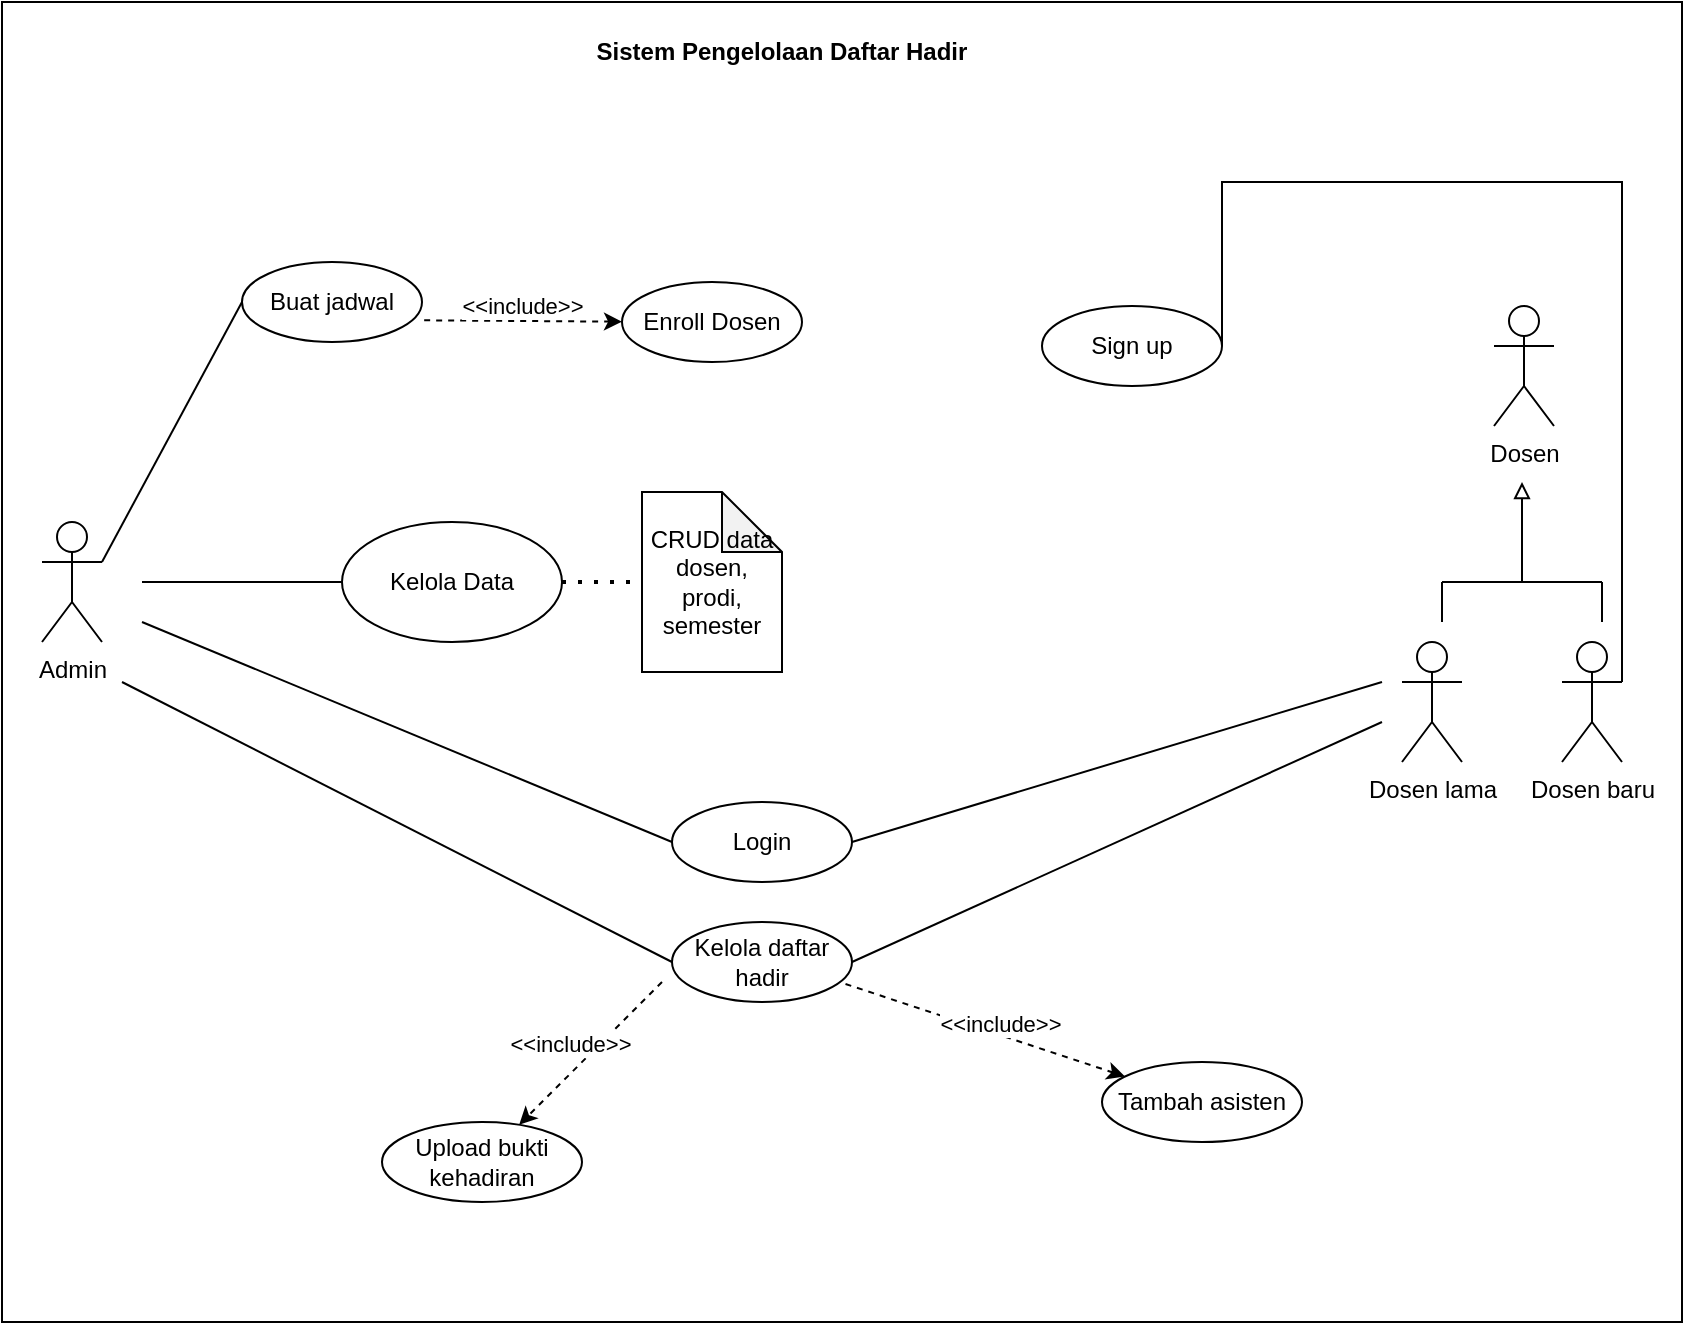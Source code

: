 <mxfile version="20.7.4" type="device"><diagram id="DymWoa69Cfe6yRfZzid2" name="Page-1"><mxGraphModel dx="2523" dy="2055" grid="1" gridSize="10" guides="1" tooltips="1" connect="1" arrows="1" fold="1" page="1" pageScale="1" pageWidth="850" pageHeight="1100" math="0" shadow="0"><root><mxCell id="0"/><mxCell id="1" parent="0"/><mxCell id="U7h6ODjcW3-MOae1THqr-1" value="Admin" style="shape=umlActor;verticalLabelPosition=bottom;verticalAlign=top;html=1;outlineConnect=0;" parent="1" vertex="1"><mxGeometry y="250" width="30" height="60" as="geometry"/></mxCell><mxCell id="U7h6ODjcW3-MOae1THqr-2" value="Dosen" style="shape=umlActor;verticalLabelPosition=bottom;verticalAlign=top;html=1;outlineConnect=0;" parent="1" vertex="1"><mxGeometry x="726" y="142" width="30" height="60" as="geometry"/></mxCell><mxCell id="U7h6ODjcW3-MOae1THqr-6" value="Enroll Dosen" style="ellipse;whiteSpace=wrap;html=1;" parent="1" vertex="1"><mxGeometry x="290" y="130" width="90" height="40" as="geometry"/></mxCell><mxCell id="U7h6ODjcW3-MOae1THqr-10" value="Dosen lama" style="shape=umlActor;verticalLabelPosition=bottom;verticalAlign=top;html=1;outlineConnect=0;" parent="1" vertex="1"><mxGeometry x="680" y="310" width="30" height="60" as="geometry"/></mxCell><mxCell id="U7h6ODjcW3-MOae1THqr-13" value="Dosen baru" style="shape=umlActor;verticalLabelPosition=bottom;verticalAlign=top;html=1;outlineConnect=0;" parent="1" vertex="1"><mxGeometry x="760" y="310" width="30" height="60" as="geometry"/></mxCell><mxCell id="U7h6ODjcW3-MOae1THqr-17" value="Buat jadwal" style="ellipse;whiteSpace=wrap;html=1;" parent="1" vertex="1"><mxGeometry x="100" y="120" width="90" height="40" as="geometry"/></mxCell><mxCell id="U7h6ODjcW3-MOae1THqr-20" value="" style="endArrow=none;html=1;rounded=0;exitX=1;exitY=0.333;exitDx=0;exitDy=0;exitPerimeter=0;entryX=0;entryY=0.5;entryDx=0;entryDy=0;" parent="1" source="U7h6ODjcW3-MOae1THqr-1" target="U7h6ODjcW3-MOae1THqr-17" edge="1"><mxGeometry width="50" height="50" relative="1" as="geometry"><mxPoint x="190" y="440" as="sourcePoint"/><mxPoint x="240" y="390" as="targetPoint"/></mxGeometry></mxCell><mxCell id="U7h6ODjcW3-MOae1THqr-22" value="" style="endArrow=classic;html=1;rounded=0;exitX=1.012;exitY=0.729;exitDx=0;exitDy=0;exitPerimeter=0;dashed=1;" parent="1" source="U7h6ODjcW3-MOae1THqr-17" target="U7h6ODjcW3-MOae1THqr-6" edge="1"><mxGeometry width="50" height="50" relative="1" as="geometry"><mxPoint x="250" y="410" as="sourcePoint"/><mxPoint x="300" y="360" as="targetPoint"/></mxGeometry></mxCell><mxCell id="U7h6ODjcW3-MOae1THqr-23" value="&amp;lt;&amp;lt;include&amp;gt;&amp;gt;" style="edgeLabel;html=1;align=center;verticalAlign=middle;resizable=0;points=[];" parent="U7h6ODjcW3-MOae1THqr-22" vertex="1" connectable="0"><mxGeometry x="0.207" y="3" relative="1" as="geometry"><mxPoint x="-11" y="-5" as="offset"/></mxGeometry></mxCell><mxCell id="U7h6ODjcW3-MOae1THqr-27" value="" style="endArrow=none;html=1;rounded=0;" parent="1" edge="1"><mxGeometry width="50" height="50" relative="1" as="geometry"><mxPoint x="700" y="300" as="sourcePoint"/><mxPoint x="700" y="280" as="targetPoint"/></mxGeometry></mxCell><mxCell id="U7h6ODjcW3-MOae1THqr-28" value="" style="endArrow=none;html=1;rounded=0;" parent="1" edge="1"><mxGeometry width="50" height="50" relative="1" as="geometry"><mxPoint x="780" y="280" as="sourcePoint"/><mxPoint x="700" y="280" as="targetPoint"/></mxGeometry></mxCell><mxCell id="U7h6ODjcW3-MOae1THqr-30" value="" style="endArrow=none;html=1;rounded=0;" parent="1" edge="1"><mxGeometry width="50" height="50" relative="1" as="geometry"><mxPoint x="780" y="300" as="sourcePoint"/><mxPoint x="780" y="280" as="targetPoint"/></mxGeometry></mxCell><mxCell id="U7h6ODjcW3-MOae1THqr-31" value="" style="endArrow=block;html=1;rounded=0;endFill=0;" parent="1" edge="1"><mxGeometry width="50" height="50" relative="1" as="geometry"><mxPoint x="740" y="280" as="sourcePoint"/><mxPoint x="740" y="230" as="targetPoint"/></mxGeometry></mxCell><mxCell id="U7h6ODjcW3-MOae1THqr-34" value="Sign up" style="ellipse;whiteSpace=wrap;html=1;" parent="1" vertex="1"><mxGeometry x="500" y="142" width="90" height="40" as="geometry"/></mxCell><mxCell id="U7h6ODjcW3-MOae1THqr-35" value="" style="endArrow=none;html=1;rounded=0;entryX=1;entryY=0.333;entryDx=0;entryDy=0;entryPerimeter=0;exitX=1;exitY=0.5;exitDx=0;exitDy=0;" parent="1" source="U7h6ODjcW3-MOae1THqr-34" target="U7h6ODjcW3-MOae1THqr-13" edge="1"><mxGeometry width="50" height="50" relative="1" as="geometry"><mxPoint x="690" y="510" as="sourcePoint"/><mxPoint x="740" y="460" as="targetPoint"/><Array as="points"><mxPoint x="590" y="80"/><mxPoint x="790" y="80"/></Array></mxGeometry></mxCell><mxCell id="U7h6ODjcW3-MOae1THqr-36" value="Login" style="ellipse;whiteSpace=wrap;html=1;" parent="1" vertex="1"><mxGeometry x="315" y="390" width="90" height="40" as="geometry"/></mxCell><mxCell id="U7h6ODjcW3-MOae1THqr-37" value="" style="endArrow=none;html=1;rounded=0;exitX=1;exitY=0.5;exitDx=0;exitDy=0;" parent="1" source="U7h6ODjcW3-MOae1THqr-36" edge="1"><mxGeometry width="50" height="50" relative="1" as="geometry"><mxPoint x="520" y="470" as="sourcePoint"/><mxPoint x="670" y="330" as="targetPoint"/></mxGeometry></mxCell><mxCell id="U7h6ODjcW3-MOae1THqr-38" value="Kelola daftar hadir" style="ellipse;whiteSpace=wrap;html=1;" parent="1" vertex="1"><mxGeometry x="315" y="450" width="90" height="40" as="geometry"/></mxCell><mxCell id="U7h6ODjcW3-MOae1THqr-46" value="" style="endArrow=none;html=1;rounded=0;exitX=1;exitY=0.5;exitDx=0;exitDy=0;" parent="1" source="U7h6ODjcW3-MOae1THqr-38" edge="1"><mxGeometry width="50" height="50" relative="1" as="geometry"><mxPoint x="535" y="540" as="sourcePoint"/><mxPoint x="670" y="350" as="targetPoint"/></mxGeometry></mxCell><mxCell id="U7h6ODjcW3-MOae1THqr-47" value="" style="endArrow=none;html=1;rounded=0;exitX=0;exitY=0.5;exitDx=0;exitDy=0;" parent="1" source="U7h6ODjcW3-MOae1THqr-38" edge="1"><mxGeometry width="50" height="50" relative="1" as="geometry"><mxPoint x="55" y="560" as="sourcePoint"/><mxPoint x="40" y="330" as="targetPoint"/></mxGeometry></mxCell><mxCell id="U7h6ODjcW3-MOae1THqr-48" value="Kelola Data" style="ellipse;whiteSpace=wrap;html=1;" parent="1" vertex="1"><mxGeometry x="150" y="250" width="110" height="60" as="geometry"/></mxCell><mxCell id="U7h6ODjcW3-MOae1THqr-60" value="Tambah asisten" style="ellipse;whiteSpace=wrap;html=1;" parent="1" vertex="1"><mxGeometry x="530" y="520" width="100" height="40" as="geometry"/></mxCell><mxCell id="U7h6ODjcW3-MOae1THqr-61" value="" style="endArrow=classic;html=1;rounded=0;dashed=1;exitX=0.964;exitY=0.775;exitDx=0;exitDy=0;exitPerimeter=0;" parent="1" source="U7h6ODjcW3-MOae1THqr-38" target="U7h6ODjcW3-MOae1THqr-60" edge="1"><mxGeometry width="50" height="50" relative="1" as="geometry"><mxPoint x="515" y="490" as="sourcePoint"/><mxPoint x="401.82" y="524.142" as="targetPoint"/></mxGeometry></mxCell><mxCell id="U7h6ODjcW3-MOae1THqr-68" value="" style="rounded=0;whiteSpace=wrap;html=1;fillColor=none;" parent="1" vertex="1"><mxGeometry x="-20" y="-10" width="840" height="660" as="geometry"/></mxCell><mxCell id="U7h6ODjcW3-MOae1THqr-63" value="&amp;lt;&amp;lt;include&amp;gt;&amp;gt;" style="edgeLabel;html=1;align=center;verticalAlign=middle;resizable=0;points=[];" parent="1" vertex="1" connectable="0"><mxGeometry x="434.998" y="529.999" as="geometry"><mxPoint x="44" y="-29" as="offset"/></mxGeometry></mxCell><mxCell id="U7h6ODjcW3-MOae1THqr-64" value="" style="endArrow=none;html=1;rounded=0;entryX=0;entryY=0.5;entryDx=0;entryDy=0;" parent="1" target="U7h6ODjcW3-MOae1THqr-36" edge="1"><mxGeometry width="50" height="50" relative="1" as="geometry"><mxPoint x="50" y="300" as="sourcePoint"/><mxPoint x="190" y="480" as="targetPoint"/></mxGeometry></mxCell><mxCell id="U7h6ODjcW3-MOae1THqr-71" value="Upload bukti kehadiran" style="ellipse;whiteSpace=wrap;html=1;" parent="1" vertex="1"><mxGeometry x="170" y="550" width="100" height="40" as="geometry"/></mxCell><mxCell id="U7h6ODjcW3-MOae1THqr-72" value="" style="endArrow=classic;html=1;rounded=0;dashed=1;" parent="1" target="U7h6ODjcW3-MOae1THqr-71" edge="1"><mxGeometry width="50" height="50" relative="1" as="geometry"><mxPoint x="310" y="480" as="sourcePoint"/><mxPoint x="21.82" y="553.642" as="targetPoint"/></mxGeometry></mxCell><mxCell id="U7h6ODjcW3-MOae1THqr-73" value="&amp;lt;&amp;lt;include&amp;gt;&amp;gt;" style="edgeLabel;html=1;align=center;verticalAlign=middle;resizable=0;points=[];" parent="1" vertex="1" connectable="0"><mxGeometry x="219.998" y="539.999" as="geometry"><mxPoint x="44" y="-29" as="offset"/></mxGeometry></mxCell><mxCell id="U7h6ODjcW3-MOae1THqr-74" value="&lt;b&gt;Sistem Pengelolaan Daftar Hadir&lt;/b&gt;" style="text;html=1;strokeColor=none;fillColor=none;align=center;verticalAlign=middle;whiteSpace=wrap;rounded=0;" parent="1" vertex="1"><mxGeometry x="270" width="200" height="30" as="geometry"/></mxCell><mxCell id="OIKRddp5woGC-mnwrd5I-1" value="" style="endArrow=none;html=1;rounded=0;" parent="1" target="U7h6ODjcW3-MOae1THqr-48" edge="1"><mxGeometry width="50" height="50" relative="1" as="geometry"><mxPoint x="50" y="280" as="sourcePoint"/><mxPoint x="120" y="270" as="targetPoint"/></mxGeometry></mxCell><mxCell id="VlZcqaRrrw53rp-rjtEf-1" value="CRUD data dosen, prodi, semester" style="shape=note;whiteSpace=wrap;html=1;backgroundOutline=1;darkOpacity=0.05;" vertex="1" parent="1"><mxGeometry x="300" y="235" width="70" height="90" as="geometry"/></mxCell><mxCell id="VlZcqaRrrw53rp-rjtEf-2" value="" style="endArrow=none;dashed=1;html=1;dashPattern=1 3;strokeWidth=2;rounded=0;exitX=1;exitY=0.5;exitDx=0;exitDy=0;entryX=0;entryY=0.5;entryDx=0;entryDy=0;entryPerimeter=0;" edge="1" parent="1" source="U7h6ODjcW3-MOae1THqr-48" target="VlZcqaRrrw53rp-rjtEf-1"><mxGeometry width="50" height="50" relative="1" as="geometry"><mxPoint x="430" y="380" as="sourcePoint"/><mxPoint x="480" y="330" as="targetPoint"/></mxGeometry></mxCell></root></mxGraphModel></diagram></mxfile>